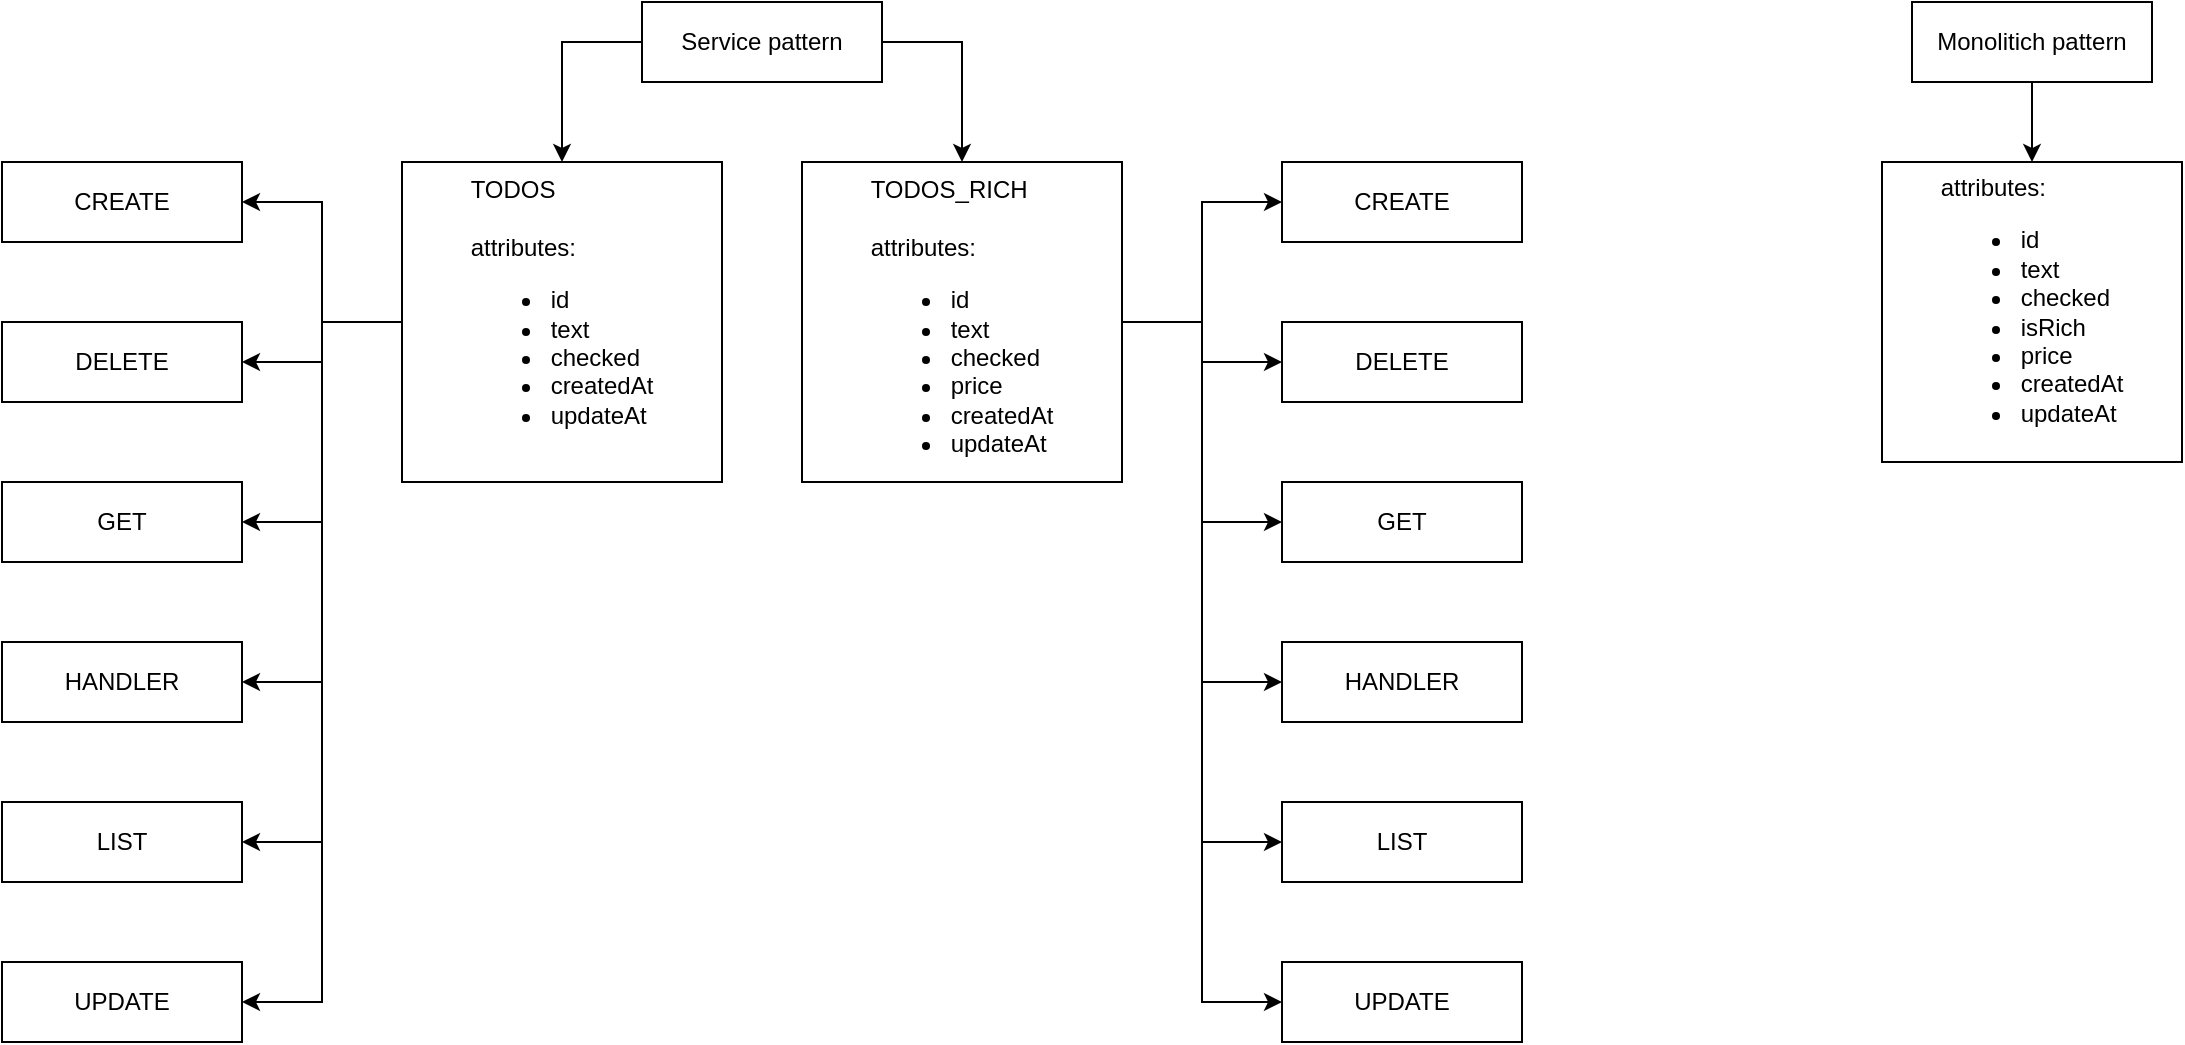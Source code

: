 <mxfile version="14.7.7" type="github">
  <diagram id="SyMwNXW5vQ0iMHN19ZKp" name="Page-1">
    <mxGraphModel dx="1268" dy="440" grid="1" gridSize="10" guides="1" tooltips="1" connect="1" arrows="1" fold="1" page="0" pageScale="1" pageWidth="850" pageHeight="1100" math="0" shadow="0">
      <root>
        <mxCell id="0" />
        <mxCell id="1" parent="0" />
        <mxCell id="Jk9F9BZ1oI2vkmtNXlWc-5" style="edgeStyle=orthogonalEdgeStyle;rounded=0;orthogonalLoop=1;jettySize=auto;html=1;entryX=0.5;entryY=0;entryDx=0;entryDy=0;" edge="1" parent="1" source="Jk9F9BZ1oI2vkmtNXlWc-2" target="Jk9F9BZ1oI2vkmtNXlWc-3">
          <mxGeometry relative="1" as="geometry">
            <Array as="points">
              <mxPoint x="160" y="140" />
            </Array>
          </mxGeometry>
        </mxCell>
        <mxCell id="Jk9F9BZ1oI2vkmtNXlWc-6" style="edgeStyle=orthogonalEdgeStyle;rounded=0;orthogonalLoop=1;jettySize=auto;html=1;entryX=0.5;entryY=0;entryDx=0;entryDy=0;" edge="1" parent="1" source="Jk9F9BZ1oI2vkmtNXlWc-2" target="Jk9F9BZ1oI2vkmtNXlWc-4">
          <mxGeometry relative="1" as="geometry">
            <Array as="points">
              <mxPoint x="360" y="140" />
            </Array>
          </mxGeometry>
        </mxCell>
        <mxCell id="Jk9F9BZ1oI2vkmtNXlWc-2" value="Service pattern" style="rounded=0;whiteSpace=wrap;html=1;" vertex="1" parent="1">
          <mxGeometry x="200" y="120" width="120" height="40" as="geometry" />
        </mxCell>
        <mxCell id="Jk9F9BZ1oI2vkmtNXlWc-21" style="edgeStyle=orthogonalEdgeStyle;rounded=0;orthogonalLoop=1;jettySize=auto;html=1;entryX=1;entryY=0.5;entryDx=0;entryDy=0;" edge="1" parent="1" source="Jk9F9BZ1oI2vkmtNXlWc-3" target="Jk9F9BZ1oI2vkmtNXlWc-7">
          <mxGeometry relative="1" as="geometry" />
        </mxCell>
        <mxCell id="Jk9F9BZ1oI2vkmtNXlWc-22" style="edgeStyle=orthogonalEdgeStyle;rounded=0;orthogonalLoop=1;jettySize=auto;html=1;entryX=1;entryY=0.5;entryDx=0;entryDy=0;" edge="1" parent="1" source="Jk9F9BZ1oI2vkmtNXlWc-3" target="Jk9F9BZ1oI2vkmtNXlWc-8">
          <mxGeometry relative="1" as="geometry" />
        </mxCell>
        <mxCell id="Jk9F9BZ1oI2vkmtNXlWc-23" style="edgeStyle=orthogonalEdgeStyle;rounded=0;orthogonalLoop=1;jettySize=auto;html=1;entryX=1;entryY=0.5;entryDx=0;entryDy=0;" edge="1" parent="1" source="Jk9F9BZ1oI2vkmtNXlWc-3" target="Jk9F9BZ1oI2vkmtNXlWc-9">
          <mxGeometry relative="1" as="geometry" />
        </mxCell>
        <mxCell id="Jk9F9BZ1oI2vkmtNXlWc-24" style="edgeStyle=orthogonalEdgeStyle;rounded=0;orthogonalLoop=1;jettySize=auto;html=1;entryX=1;entryY=0.5;entryDx=0;entryDy=0;" edge="1" parent="1" source="Jk9F9BZ1oI2vkmtNXlWc-3" target="Jk9F9BZ1oI2vkmtNXlWc-10">
          <mxGeometry relative="1" as="geometry" />
        </mxCell>
        <mxCell id="Jk9F9BZ1oI2vkmtNXlWc-25" style="edgeStyle=orthogonalEdgeStyle;rounded=0;orthogonalLoop=1;jettySize=auto;html=1;entryX=1;entryY=0.5;entryDx=0;entryDy=0;" edge="1" parent="1" source="Jk9F9BZ1oI2vkmtNXlWc-3" target="Jk9F9BZ1oI2vkmtNXlWc-13">
          <mxGeometry relative="1" as="geometry" />
        </mxCell>
        <mxCell id="Jk9F9BZ1oI2vkmtNXlWc-26" style="edgeStyle=orthogonalEdgeStyle;rounded=0;orthogonalLoop=1;jettySize=auto;html=1;entryX=1;entryY=0.5;entryDx=0;entryDy=0;" edge="1" parent="1" source="Jk9F9BZ1oI2vkmtNXlWc-3" target="Jk9F9BZ1oI2vkmtNXlWc-12">
          <mxGeometry relative="1" as="geometry" />
        </mxCell>
        <mxCell id="Jk9F9BZ1oI2vkmtNXlWc-3" value="&lt;div align=&quot;left&quot;&gt;TODOS&lt;/div&gt;&lt;div align=&quot;left&quot;&gt;&lt;br&gt;&lt;/div&gt;&lt;div align=&quot;left&quot;&gt;attributes:&lt;/div&gt;&lt;div align=&quot;left&quot;&gt;&lt;ul&gt;&lt;li&gt;id&lt;/li&gt;&lt;li&gt;text&lt;/li&gt;&lt;li&gt;checked&lt;/li&gt;&lt;li&gt;createdAt&lt;/li&gt;&lt;li&gt;updateAt&lt;br&gt;&lt;/li&gt;&lt;/ul&gt;&lt;/div&gt;" style="rounded=0;whiteSpace=wrap;html=1;horizontal=1;verticalAlign=top;" vertex="1" parent="1">
          <mxGeometry x="80" y="200" width="160" height="160" as="geometry" />
        </mxCell>
        <mxCell id="Jk9F9BZ1oI2vkmtNXlWc-27" style="edgeStyle=orthogonalEdgeStyle;rounded=0;orthogonalLoop=1;jettySize=auto;html=1;entryX=0;entryY=0.5;entryDx=0;entryDy=0;" edge="1" parent="1" source="Jk9F9BZ1oI2vkmtNXlWc-4" target="Jk9F9BZ1oI2vkmtNXlWc-15">
          <mxGeometry relative="1" as="geometry" />
        </mxCell>
        <mxCell id="Jk9F9BZ1oI2vkmtNXlWc-28" style="edgeStyle=orthogonalEdgeStyle;rounded=0;orthogonalLoop=1;jettySize=auto;html=1;entryX=0;entryY=0.5;entryDx=0;entryDy=0;" edge="1" parent="1" source="Jk9F9BZ1oI2vkmtNXlWc-4" target="Jk9F9BZ1oI2vkmtNXlWc-16">
          <mxGeometry relative="1" as="geometry" />
        </mxCell>
        <mxCell id="Jk9F9BZ1oI2vkmtNXlWc-29" style="edgeStyle=orthogonalEdgeStyle;rounded=0;orthogonalLoop=1;jettySize=auto;html=1;entryX=0;entryY=0.5;entryDx=0;entryDy=0;" edge="1" parent="1" source="Jk9F9BZ1oI2vkmtNXlWc-4" target="Jk9F9BZ1oI2vkmtNXlWc-17">
          <mxGeometry relative="1" as="geometry" />
        </mxCell>
        <mxCell id="Jk9F9BZ1oI2vkmtNXlWc-30" style="edgeStyle=orthogonalEdgeStyle;rounded=0;orthogonalLoop=1;jettySize=auto;html=1;entryX=0;entryY=0.5;entryDx=0;entryDy=0;" edge="1" parent="1" source="Jk9F9BZ1oI2vkmtNXlWc-4" target="Jk9F9BZ1oI2vkmtNXlWc-18">
          <mxGeometry relative="1" as="geometry" />
        </mxCell>
        <mxCell id="Jk9F9BZ1oI2vkmtNXlWc-31" style="edgeStyle=orthogonalEdgeStyle;rounded=0;orthogonalLoop=1;jettySize=auto;html=1;entryX=0;entryY=0.5;entryDx=0;entryDy=0;" edge="1" parent="1" source="Jk9F9BZ1oI2vkmtNXlWc-4" target="Jk9F9BZ1oI2vkmtNXlWc-20">
          <mxGeometry relative="1" as="geometry" />
        </mxCell>
        <mxCell id="Jk9F9BZ1oI2vkmtNXlWc-32" style="edgeStyle=orthogonalEdgeStyle;rounded=0;orthogonalLoop=1;jettySize=auto;html=1;entryX=0;entryY=0.5;entryDx=0;entryDy=0;" edge="1" parent="1" source="Jk9F9BZ1oI2vkmtNXlWc-4" target="Jk9F9BZ1oI2vkmtNXlWc-19">
          <mxGeometry relative="1" as="geometry" />
        </mxCell>
        <mxCell id="Jk9F9BZ1oI2vkmtNXlWc-4" value="&lt;div align=&quot;left&quot;&gt;TODOS_RICH&lt;/div&gt;&lt;div align=&quot;left&quot;&gt;&lt;br&gt;&lt;/div&gt;&lt;div align=&quot;left&quot;&gt;attributes:&lt;/div&gt;&lt;div align=&quot;left&quot;&gt;&lt;ul&gt;&lt;li&gt;id&lt;/li&gt;&lt;li&gt;text&lt;/li&gt;&lt;li&gt;checked&lt;/li&gt;&lt;li&gt;price&lt;br&gt;&lt;/li&gt;&lt;li&gt;createdAt&lt;/li&gt;&lt;li&gt;updateAt&lt;/li&gt;&lt;/ul&gt;&lt;/div&gt;" style="rounded=0;whiteSpace=wrap;html=1;verticalAlign=top;" vertex="1" parent="1">
          <mxGeometry x="280" y="200" width="160" height="160" as="geometry" />
        </mxCell>
        <mxCell id="Jk9F9BZ1oI2vkmtNXlWc-7" value="CREATE" style="rounded=0;whiteSpace=wrap;html=1;verticalAlign=middle;" vertex="1" parent="1">
          <mxGeometry x="-120" y="200" width="120" height="40" as="geometry" />
        </mxCell>
        <mxCell id="Jk9F9BZ1oI2vkmtNXlWc-8" value="DELETE" style="rounded=0;whiteSpace=wrap;html=1;verticalAlign=middle;" vertex="1" parent="1">
          <mxGeometry x="-120" y="280" width="120" height="40" as="geometry" />
        </mxCell>
        <mxCell id="Jk9F9BZ1oI2vkmtNXlWc-9" value="GET" style="rounded=0;whiteSpace=wrap;html=1;verticalAlign=middle;" vertex="1" parent="1">
          <mxGeometry x="-120" y="360" width="120" height="40" as="geometry" />
        </mxCell>
        <mxCell id="Jk9F9BZ1oI2vkmtNXlWc-10" value="HANDLER" style="rounded=0;whiteSpace=wrap;html=1;verticalAlign=middle;" vertex="1" parent="1">
          <mxGeometry x="-120" y="440" width="120" height="40" as="geometry" />
        </mxCell>
        <mxCell id="Jk9F9BZ1oI2vkmtNXlWc-12" value="UPDATE" style="rounded=0;whiteSpace=wrap;html=1;verticalAlign=middle;" vertex="1" parent="1">
          <mxGeometry x="-120" y="600" width="120" height="40" as="geometry" />
        </mxCell>
        <mxCell id="Jk9F9BZ1oI2vkmtNXlWc-13" value="LIST" style="rounded=0;whiteSpace=wrap;html=1;verticalAlign=middle;" vertex="1" parent="1">
          <mxGeometry x="-120" y="520" width="120" height="40" as="geometry" />
        </mxCell>
        <mxCell id="Jk9F9BZ1oI2vkmtNXlWc-15" value="CREATE" style="rounded=0;whiteSpace=wrap;html=1;verticalAlign=middle;" vertex="1" parent="1">
          <mxGeometry x="520" y="200" width="120" height="40" as="geometry" />
        </mxCell>
        <mxCell id="Jk9F9BZ1oI2vkmtNXlWc-16" value="DELETE" style="rounded=0;whiteSpace=wrap;html=1;verticalAlign=middle;" vertex="1" parent="1">
          <mxGeometry x="520" y="280" width="120" height="40" as="geometry" />
        </mxCell>
        <mxCell id="Jk9F9BZ1oI2vkmtNXlWc-17" value="GET" style="rounded=0;whiteSpace=wrap;html=1;verticalAlign=middle;" vertex="1" parent="1">
          <mxGeometry x="520" y="360" width="120" height="40" as="geometry" />
        </mxCell>
        <mxCell id="Jk9F9BZ1oI2vkmtNXlWc-18" value="HANDLER" style="rounded=0;whiteSpace=wrap;html=1;verticalAlign=middle;" vertex="1" parent="1">
          <mxGeometry x="520" y="440" width="120" height="40" as="geometry" />
        </mxCell>
        <mxCell id="Jk9F9BZ1oI2vkmtNXlWc-19" value="UPDATE" style="rounded=0;whiteSpace=wrap;html=1;verticalAlign=middle;" vertex="1" parent="1">
          <mxGeometry x="520" y="600" width="120" height="40" as="geometry" />
        </mxCell>
        <mxCell id="Jk9F9BZ1oI2vkmtNXlWc-20" value="LIST" style="rounded=0;whiteSpace=wrap;html=1;verticalAlign=middle;" vertex="1" parent="1">
          <mxGeometry x="520" y="520" width="120" height="40" as="geometry" />
        </mxCell>
        <mxCell id="Jk9F9BZ1oI2vkmtNXlWc-64" style="edgeStyle=orthogonalEdgeStyle;rounded=0;orthogonalLoop=1;jettySize=auto;html=1;entryX=0.5;entryY=0;entryDx=0;entryDy=0;" edge="1" parent="1" source="Jk9F9BZ1oI2vkmtNXlWc-35" target="Jk9F9BZ1oI2vkmtNXlWc-63">
          <mxGeometry relative="1" as="geometry" />
        </mxCell>
        <mxCell id="Jk9F9BZ1oI2vkmtNXlWc-35" value="Monolitich pattern" style="rounded=0;whiteSpace=wrap;html=1;" vertex="1" parent="1">
          <mxGeometry x="835" y="120" width="120" height="40" as="geometry" />
        </mxCell>
        <mxCell id="Jk9F9BZ1oI2vkmtNXlWc-63" value="&lt;div align=&quot;left&quot;&gt;attributes:&lt;/div&gt;&lt;div align=&quot;left&quot;&gt;&lt;ul&gt;&lt;li&gt;id&lt;/li&gt;&lt;li&gt;text&lt;/li&gt;&lt;li&gt;checked&lt;/li&gt;&lt;li&gt;isRich&lt;/li&gt;&lt;li&gt;price&lt;br&gt;&lt;/li&gt;&lt;li&gt;createdAt&lt;/li&gt;&lt;li&gt;&lt;div&gt;updateAt&lt;/div&gt;&lt;/li&gt;&lt;/ul&gt;&lt;/div&gt;" style="whiteSpace=wrap;html=1;aspect=fixed;verticalAlign=middle;" vertex="1" parent="1">
          <mxGeometry x="820" y="200" width="150" height="150" as="geometry" />
        </mxCell>
      </root>
    </mxGraphModel>
  </diagram>
</mxfile>
